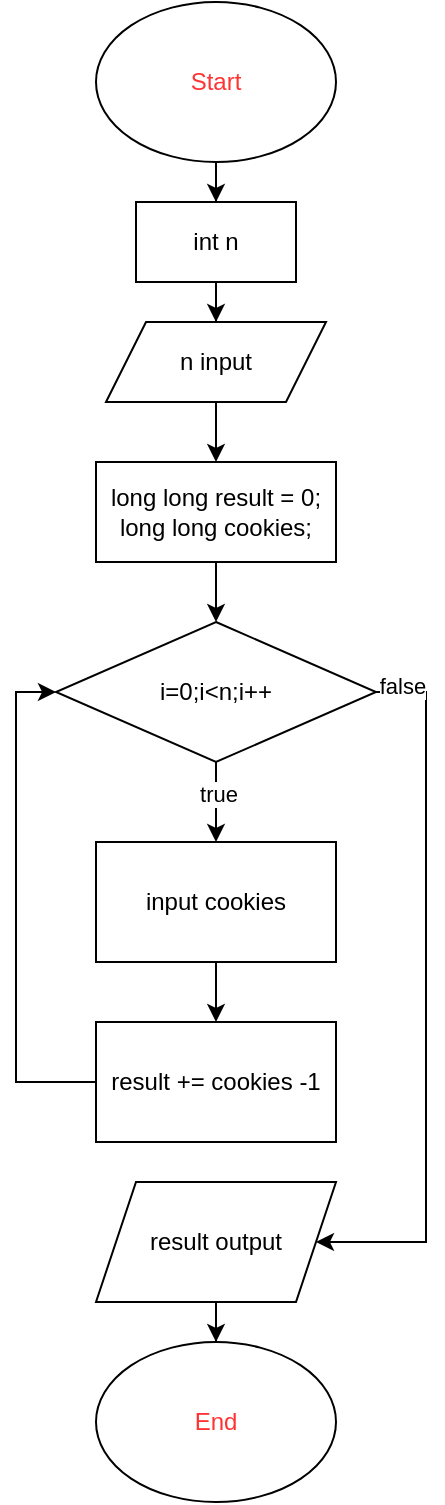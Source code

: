 <mxfile version="24.7.17">
  <diagram name="Страница — 1" id="fR8ijhFOuOpSgZjjc1rE">
    <mxGraphModel dx="1221" dy="717" grid="1" gridSize="10" guides="1" tooltips="1" connect="1" arrows="1" fold="1" page="1" pageScale="1" pageWidth="1169" pageHeight="1654" math="0" shadow="0">
      <root>
        <mxCell id="0" />
        <mxCell id="1" parent="0" />
        <mxCell id="VOaKX8LMRfScKYPSN79Z-4" style="edgeStyle=orthogonalEdgeStyle;rounded=0;orthogonalLoop=1;jettySize=auto;html=1;entryX=0.5;entryY=0;entryDx=0;entryDy=0;" edge="1" parent="1" source="VOaKX8LMRfScKYPSN79Z-1" target="VOaKX8LMRfScKYPSN79Z-3">
          <mxGeometry relative="1" as="geometry" />
        </mxCell>
        <mxCell id="VOaKX8LMRfScKYPSN79Z-1" value="&lt;font color=&quot;#ff3333&quot;&gt;Start&lt;/font&gt;" style="ellipse;whiteSpace=wrap;html=1;" vertex="1" parent="1">
          <mxGeometry x="525" width="120" height="80" as="geometry" />
        </mxCell>
        <mxCell id="VOaKX8LMRfScKYPSN79Z-6" style="edgeStyle=orthogonalEdgeStyle;rounded=0;orthogonalLoop=1;jettySize=auto;html=1;entryX=0.5;entryY=0;entryDx=0;entryDy=0;" edge="1" parent="1" source="VOaKX8LMRfScKYPSN79Z-3" target="VOaKX8LMRfScKYPSN79Z-5">
          <mxGeometry relative="1" as="geometry" />
        </mxCell>
        <mxCell id="VOaKX8LMRfScKYPSN79Z-3" value="int n" style="rounded=0;whiteSpace=wrap;html=1;" vertex="1" parent="1">
          <mxGeometry x="545" y="100" width="80" height="40" as="geometry" />
        </mxCell>
        <mxCell id="VOaKX8LMRfScKYPSN79Z-8" style="edgeStyle=orthogonalEdgeStyle;rounded=0;orthogonalLoop=1;jettySize=auto;html=1;" edge="1" parent="1" source="VOaKX8LMRfScKYPSN79Z-5" target="VOaKX8LMRfScKYPSN79Z-7">
          <mxGeometry relative="1" as="geometry" />
        </mxCell>
        <mxCell id="VOaKX8LMRfScKYPSN79Z-5" value="n input" style="shape=parallelogram;perimeter=parallelogramPerimeter;whiteSpace=wrap;html=1;fixedSize=1;" vertex="1" parent="1">
          <mxGeometry x="530" y="160" width="110" height="40" as="geometry" />
        </mxCell>
        <mxCell id="VOaKX8LMRfScKYPSN79Z-10" style="edgeStyle=orthogonalEdgeStyle;rounded=0;orthogonalLoop=1;jettySize=auto;html=1;" edge="1" parent="1" source="VOaKX8LMRfScKYPSN79Z-7" target="VOaKX8LMRfScKYPSN79Z-9">
          <mxGeometry relative="1" as="geometry" />
        </mxCell>
        <mxCell id="VOaKX8LMRfScKYPSN79Z-7" value="long long result = 0;&lt;div&gt;long long cookies;&lt;/div&gt;" style="rounded=0;whiteSpace=wrap;html=1;" vertex="1" parent="1">
          <mxGeometry x="525" y="230" width="120" height="50" as="geometry" />
        </mxCell>
        <mxCell id="VOaKX8LMRfScKYPSN79Z-14" style="edgeStyle=orthogonalEdgeStyle;rounded=0;orthogonalLoop=1;jettySize=auto;html=1;" edge="1" parent="1" source="VOaKX8LMRfScKYPSN79Z-9" target="VOaKX8LMRfScKYPSN79Z-11">
          <mxGeometry relative="1" as="geometry" />
        </mxCell>
        <mxCell id="VOaKX8LMRfScKYPSN79Z-18" value="true" style="edgeLabel;html=1;align=center;verticalAlign=middle;resizable=0;points=[];" vertex="1" connectable="0" parent="VOaKX8LMRfScKYPSN79Z-14">
          <mxGeometry x="-0.2" y="1" relative="1" as="geometry">
            <mxPoint as="offset" />
          </mxGeometry>
        </mxCell>
        <mxCell id="VOaKX8LMRfScKYPSN79Z-21" style="edgeStyle=orthogonalEdgeStyle;rounded=0;orthogonalLoop=1;jettySize=auto;html=1;entryX=1;entryY=0.5;entryDx=0;entryDy=0;" edge="1" parent="1" source="VOaKX8LMRfScKYPSN79Z-9" target="VOaKX8LMRfScKYPSN79Z-20">
          <mxGeometry relative="1" as="geometry">
            <Array as="points">
              <mxPoint x="690" y="345" />
              <mxPoint x="690" y="620" />
            </Array>
          </mxGeometry>
        </mxCell>
        <mxCell id="VOaKX8LMRfScKYPSN79Z-22" value="false" style="edgeLabel;html=1;align=center;verticalAlign=middle;resizable=0;points=[];" vertex="1" connectable="0" parent="VOaKX8LMRfScKYPSN79Z-21">
          <mxGeometry x="-0.929" y="3" relative="1" as="geometry">
            <mxPoint as="offset" />
          </mxGeometry>
        </mxCell>
        <mxCell id="VOaKX8LMRfScKYPSN79Z-9" value="i=0;i&amp;lt;n;i++" style="rhombus;whiteSpace=wrap;html=1;" vertex="1" parent="1">
          <mxGeometry x="505" y="310" width="160" height="70" as="geometry" />
        </mxCell>
        <mxCell id="VOaKX8LMRfScKYPSN79Z-16" style="edgeStyle=orthogonalEdgeStyle;rounded=0;orthogonalLoop=1;jettySize=auto;html=1;" edge="1" parent="1" source="VOaKX8LMRfScKYPSN79Z-11" target="VOaKX8LMRfScKYPSN79Z-15">
          <mxGeometry relative="1" as="geometry" />
        </mxCell>
        <mxCell id="VOaKX8LMRfScKYPSN79Z-11" value="input cookies" style="rounded=0;whiteSpace=wrap;html=1;" vertex="1" parent="1">
          <mxGeometry x="525" y="420" width="120" height="60" as="geometry" />
        </mxCell>
        <mxCell id="VOaKX8LMRfScKYPSN79Z-17" style="edgeStyle=orthogonalEdgeStyle;rounded=0;orthogonalLoop=1;jettySize=auto;html=1;entryX=0;entryY=0.5;entryDx=0;entryDy=0;" edge="1" parent="1" source="VOaKX8LMRfScKYPSN79Z-15" target="VOaKX8LMRfScKYPSN79Z-9">
          <mxGeometry relative="1" as="geometry">
            <Array as="points">
              <mxPoint x="485" y="540" />
              <mxPoint x="485" y="345" />
            </Array>
          </mxGeometry>
        </mxCell>
        <mxCell id="VOaKX8LMRfScKYPSN79Z-15" value="result += cookies -1" style="rounded=0;whiteSpace=wrap;html=1;" vertex="1" parent="1">
          <mxGeometry x="525" y="510" width="120" height="60" as="geometry" />
        </mxCell>
        <mxCell id="VOaKX8LMRfScKYPSN79Z-24" style="edgeStyle=orthogonalEdgeStyle;rounded=0;orthogonalLoop=1;jettySize=auto;html=1;" edge="1" parent="1" source="VOaKX8LMRfScKYPSN79Z-20" target="VOaKX8LMRfScKYPSN79Z-23">
          <mxGeometry relative="1" as="geometry" />
        </mxCell>
        <mxCell id="VOaKX8LMRfScKYPSN79Z-20" value="result output" style="shape=parallelogram;perimeter=parallelogramPerimeter;whiteSpace=wrap;html=1;fixedSize=1;" vertex="1" parent="1">
          <mxGeometry x="525" y="590" width="120" height="60" as="geometry" />
        </mxCell>
        <mxCell id="VOaKX8LMRfScKYPSN79Z-23" value="&lt;font color=&quot;#ff3333&quot;&gt;End&lt;/font&gt;" style="ellipse;whiteSpace=wrap;html=1;" vertex="1" parent="1">
          <mxGeometry x="525" y="670" width="120" height="80" as="geometry" />
        </mxCell>
      </root>
    </mxGraphModel>
  </diagram>
</mxfile>
